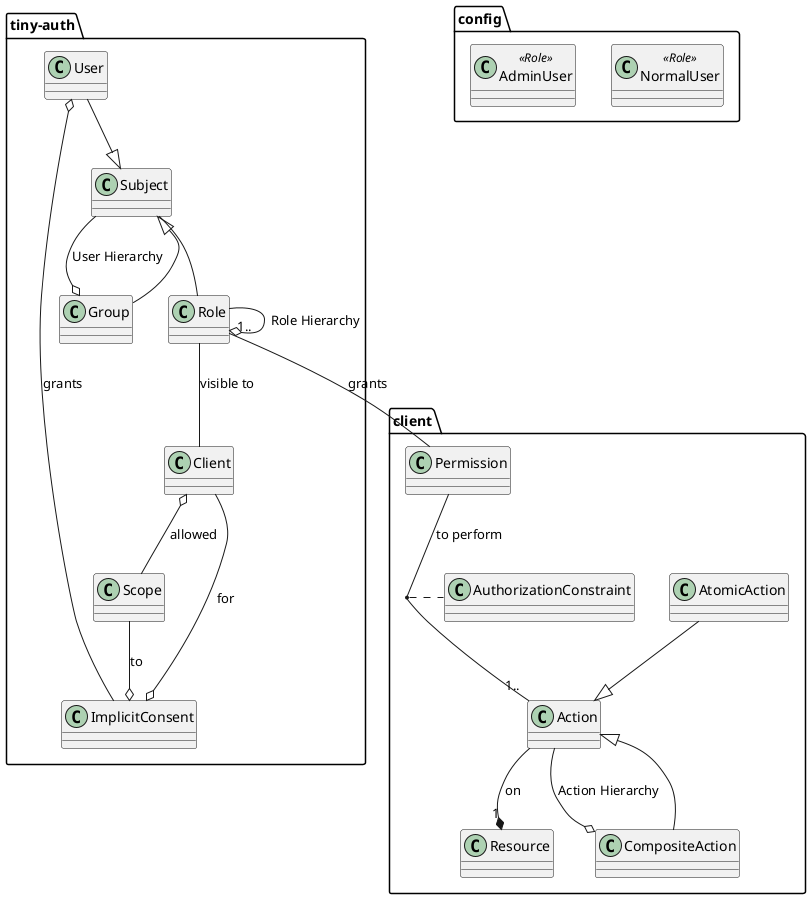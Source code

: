 @startuml

package client {
    class Resource
    class Action
    class AtomicAction
    class CompositeAction

    class Permission
    class AuthorizationConstraint

    Permission -- "1.." Action: to perform
    (Permission, Action) .. "0..1"  AuthorizationConstraint

    AtomicAction --|> Action
    CompositeAction --|> Action
    Action --o CompositeAction: Action Hierarchy

    Action --* "1" Resource: on
}

package tiny-auth {
    class Role
    class Subject
    class Group
    class User
    class Scope
    class ImplicitConsent
    class Client

    User --|> Subject
    Group --|> Subject
    Subject --o Group: User Hierarchy

    Role --o Role: Role Hierarchy

    Subject -- Role
    Role -- Client: visible to
    Role "1.." -- Permission: grants

    Client o-- Scope: allowed

    User o-- ImplicitConsent: grants
    Client --o ImplicitConsent: for
    Scope --o ImplicitConsent: to
}

package config {
    class NormalUser <<Role>>
    class AdminUser <<Role>>
}

@enduml